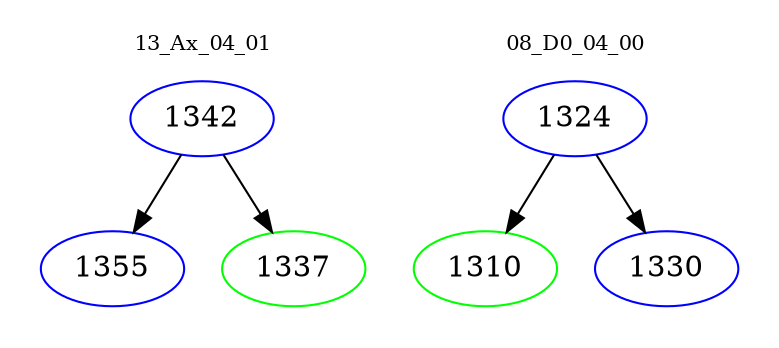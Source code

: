 digraph{
subgraph cluster_0 {
color = white
label = "13_Ax_04_01";
fontsize=10;
T0_1342 [label="1342", color="blue"]
T0_1342 -> T0_1355 [color="black"]
T0_1355 [label="1355", color="blue"]
T0_1342 -> T0_1337 [color="black"]
T0_1337 [label="1337", color="green"]
}
subgraph cluster_1 {
color = white
label = "08_D0_04_00";
fontsize=10;
T1_1324 [label="1324", color="blue"]
T1_1324 -> T1_1310 [color="black"]
T1_1310 [label="1310", color="green"]
T1_1324 -> T1_1330 [color="black"]
T1_1330 [label="1330", color="blue"]
}
}
